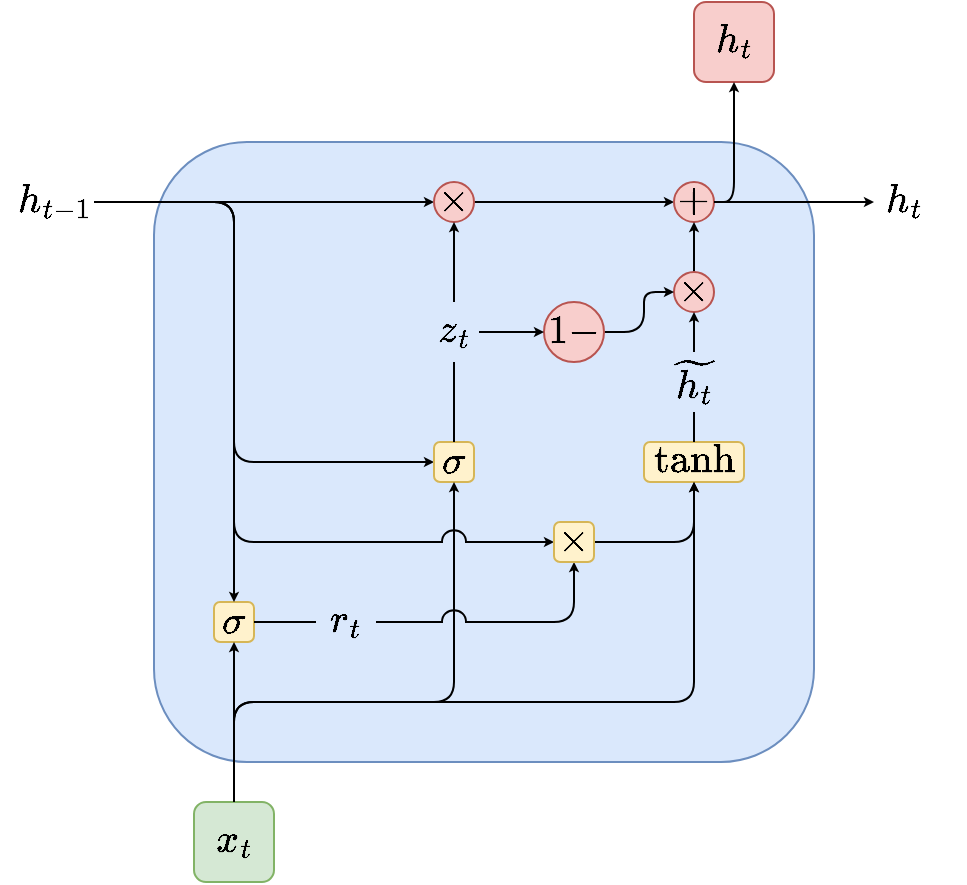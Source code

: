 <mxfile>
    <diagram id="NlMqrlt0H7gpSdNyKNgv" name="Page-1">
        <mxGraphModel dx="418" dy="633" grid="1" gridSize="10" guides="1" tooltips="1" connect="1" arrows="1" fold="1" page="1" pageScale="1" pageWidth="850" pageHeight="1100" math="1" shadow="0">
            <root>
                <mxCell id="0"/>
                <mxCell id="1" parent="0"/>
                <mxCell id="H3HsotdIxhZwdMS4Lfef-60" value="" style="rounded=1;whiteSpace=wrap;html=1;labelBackgroundColor=none;fontSize=17;fillColor=#dae8fc;strokeColor=#6c8ebf;" parent="1" vertex="1">
                    <mxGeometry x="270" y="190" width="330" height="310" as="geometry"/>
                </mxCell>
                <mxCell id="3" value="" style="edgeStyle=orthogonalEdgeStyle;rounded=1;orthogonalLoop=1;jettySize=auto;html=1;exitX=1;exitY=0.5;exitDx=0;exitDy=0;endSize=2;startSize=2;entryX=0;entryY=0.5;entryDx=0;entryDy=0;" edge="1" parent="1" source="H3HsotdIxhZwdMS4Lfef-6" target="H3HsotdIxhZwdMS4Lfef-46">
                    <mxGeometry relative="1" as="geometry">
                        <Array as="points">
                            <mxPoint x="310" y="220"/>
                            <mxPoint x="310" y="350"/>
                        </Array>
                    </mxGeometry>
                </mxCell>
                <mxCell id="6" value="" style="edgeStyle=orthogonalEdgeStyle;rounded=1;orthogonalLoop=1;jettySize=auto;html=1;startSize=2;endSize=2;entryX=0;entryY=0.5;entryDx=0;entryDy=0;" edge="1" parent="1" source="H3HsotdIxhZwdMS4Lfef-6" target="H3HsotdIxhZwdMS4Lfef-21">
                    <mxGeometry relative="1" as="geometry"/>
                </mxCell>
                <mxCell id="H3HsotdIxhZwdMS4Lfef-6" value="$$h_{t-1}$$" style="text;html=1;strokeColor=none;fillColor=none;align=center;verticalAlign=middle;whiteSpace=wrap;rounded=0;labelBackgroundColor=none;fontSize=17;" parent="1" vertex="1">
                    <mxGeometry x="200" y="210" width="40" height="20" as="geometry"/>
                </mxCell>
                <mxCell id="H3HsotdIxhZwdMS4Lfef-12" value="&lt;span&gt;$$\tanh$$&lt;/span&gt;" style="rounded=1;whiteSpace=wrap;html=1;labelBackgroundColor=none;fontSize=17;fillColor=#fff2cc;strokeColor=#d6b656;" parent="1" vertex="1">
                    <mxGeometry x="515" y="340" width="50" height="20" as="geometry"/>
                </mxCell>
                <mxCell id="23" value="" style="edgeStyle=orthogonalEdgeStyle;rounded=1;orthogonalLoop=1;jettySize=auto;html=1;startSize=2;endSize=2;entryX=0.5;entryY=1;entryDx=0;entryDy=0;jumpStyle=arc;exitX=1;exitY=0.5;exitDx=0;exitDy=0;" edge="1" parent="1" source="32" target="H3HsotdIxhZwdMS4Lfef-12">
                    <mxGeometry relative="1" as="geometry">
                        <mxPoint x="485.0" y="390.034" as="sourcePoint"/>
                    </mxGeometry>
                </mxCell>
                <mxCell id="H3HsotdIxhZwdMS4Lfef-27" value="" style="edgeStyle=elbowEdgeStyle;rounded=0;orthogonalLoop=1;jettySize=auto;elbow=vertical;html=1;fontSize=17;startArrow=none;startFill=0;startSize=2;endSize=2;" parent="1" source="H3HsotdIxhZwdMS4Lfef-21" target="H3HsotdIxhZwdMS4Lfef-25" edge="1">
                    <mxGeometry relative="1" as="geometry"/>
                </mxCell>
                <mxCell id="H3HsotdIxhZwdMS4Lfef-21" value="$$\times$$" style="ellipse;whiteSpace=wrap;html=1;aspect=fixed;labelBackgroundColor=none;fontSize=17;fillColor=#f8cecc;strokeColor=#b85450;" parent="1" vertex="1">
                    <mxGeometry x="410" y="210" width="20" height="20" as="geometry"/>
                </mxCell>
                <mxCell id="H3HsotdIxhZwdMS4Lfef-25" value="$$+$$" style="ellipse;whiteSpace=wrap;html=1;aspect=fixed;labelBackgroundColor=none;fontSize=17;fillColor=#f8cecc;strokeColor=#b85450;" parent="1" vertex="1">
                    <mxGeometry x="530" y="210" width="20" height="20" as="geometry"/>
                </mxCell>
                <mxCell id="11" value="" style="edgeStyle=orthogonalEdgeStyle;rounded=1;orthogonalLoop=1;jettySize=auto;html=1;startSize=2;endSize=2;entryX=0.5;entryY=1;entryDx=0;entryDy=0;" edge="1" parent="1" source="H3HsotdIxhZwdMS4Lfef-31" target="H3HsotdIxhZwdMS4Lfef-25">
                    <mxGeometry relative="1" as="geometry"/>
                </mxCell>
                <mxCell id="H3HsotdIxhZwdMS4Lfef-31" value="$$\times$$" style="ellipse;whiteSpace=wrap;html=1;aspect=fixed;labelBackgroundColor=none;fontSize=17;fillColor=#f8cecc;strokeColor=#b85450;" parent="1" vertex="1">
                    <mxGeometry x="530" y="255" width="20" height="20" as="geometry"/>
                </mxCell>
                <mxCell id="H3HsotdIxhZwdMS4Lfef-36" value="$$h_t$$" style="text;html=1;strokeColor=none;fillColor=none;align=center;verticalAlign=middle;whiteSpace=wrap;rounded=0;labelBackgroundColor=none;fontSize=17;" parent="1" vertex="1">
                    <mxGeometry x="630" y="210" width="30" height="20" as="geometry"/>
                </mxCell>
                <mxCell id="H3HsotdIxhZwdMS4Lfef-40" value="" style="endArrow=classic;html=1;fontSize=17;startSize=2;endSize=2;exitX=1;exitY=0.5;exitDx=0;exitDy=0;shadow=0;sketch=0;targetPerimeterSpacing=0;jumpStyle=none;entryX=0;entryY=0.5;entryDx=0;entryDy=0;" parent="1" source="H3HsotdIxhZwdMS4Lfef-25" target="H3HsotdIxhZwdMS4Lfef-36" edge="1">
                    <mxGeometry width="50" height="50" relative="1" as="geometry">
                        <mxPoint x="600" y="340" as="sourcePoint"/>
                        <mxPoint x="640" y="220" as="targetPoint"/>
                    </mxGeometry>
                </mxCell>
                <mxCell id="H3HsotdIxhZwdMS4Lfef-43" value="&lt;span&gt;$$\sigma$$&lt;/span&gt;" style="rounded=1;whiteSpace=wrap;html=1;labelBackgroundColor=none;fontSize=17;fillColor=#fff2cc;strokeColor=#d6b656;" parent="1" vertex="1">
                    <mxGeometry x="300" y="420" width="20" height="20" as="geometry"/>
                </mxCell>
                <mxCell id="H3HsotdIxhZwdMS4Lfef-46" value="&lt;span&gt;$$\sigma$$&lt;/span&gt;" style="rounded=1;whiteSpace=wrap;html=1;labelBackgroundColor=none;fontSize=17;fillColor=#fff2cc;strokeColor=#d6b656;" parent="1" vertex="1">
                    <mxGeometry x="410" y="340" width="20" height="20" as="geometry"/>
                </mxCell>
                <mxCell id="4" value="" style="edgeStyle=orthogonalEdgeStyle;rounded=1;orthogonalLoop=1;jettySize=auto;html=1;endSize=2;startSize=2;exitX=0.5;exitY=0;exitDx=0;exitDy=0;jumpStyle=arc;jumpSize=12;" edge="1" parent="1" source="H3HsotdIxhZwdMS4Lfef-61" target="H3HsotdIxhZwdMS4Lfef-46">
                    <mxGeometry relative="1" as="geometry">
                        <Array as="points">
                            <mxPoint x="310" y="470"/>
                            <mxPoint x="420" y="470"/>
                        </Array>
                    </mxGeometry>
                </mxCell>
                <mxCell id="H3HsotdIxhZwdMS4Lfef-61" value="&lt;span&gt;$$x_t$$&lt;/span&gt;" style="rounded=1;whiteSpace=wrap;html=1;labelBackgroundColor=none;fontSize=17;fillColor=#d5e8d4;strokeColor=#82b366;" parent="1" vertex="1">
                    <mxGeometry x="290" y="520" width="40" height="40" as="geometry"/>
                </mxCell>
                <mxCell id="H3HsotdIxhZwdMS4Lfef-62" value="$$h_t$$" style="rounded=1;whiteSpace=wrap;html=1;labelBackgroundColor=none;fontSize=17;fillColor=#f8cecc;strokeColor=#b85450;" parent="1" vertex="1">
                    <mxGeometry x="540" y="120" width="40" height="40" as="geometry"/>
                </mxCell>
                <mxCell id="9" value="" style="edgeStyle=orthogonalEdgeStyle;rounded=1;orthogonalLoop=1;jettySize=auto;html=1;startSize=2;endSize=2;" edge="1" parent="1" source="7" target="H3HsotdIxhZwdMS4Lfef-31">
                    <mxGeometry relative="1" as="geometry"/>
                </mxCell>
                <mxCell id="7" value="$$1-$$" style="ellipse;whiteSpace=wrap;html=1;aspect=fixed;labelBackgroundColor=none;fontSize=17;fillColor=#f8cecc;strokeColor=#b85450;" vertex="1" parent="1">
                    <mxGeometry x="465" y="270" width="30" height="30" as="geometry"/>
                </mxCell>
                <mxCell id="16" value="" style="edgeStyle=orthogonalEdgeStyle;rounded=1;orthogonalLoop=1;jettySize=auto;html=1;startSize=2;endSize=2;" edge="1" parent="1" source="H3HsotdIxhZwdMS4Lfef-53" target="7">
                    <mxGeometry relative="1" as="geometry"/>
                </mxCell>
                <mxCell id="H3HsotdIxhZwdMS4Lfef-53" value="$$z_t$$" style="text;html=1;strokeColor=none;fillColor=none;align=center;verticalAlign=middle;whiteSpace=wrap;rounded=0;labelBackgroundColor=none;fontSize=17;" parent="1" vertex="1">
                    <mxGeometry x="407.5" y="270" width="25" height="30" as="geometry"/>
                </mxCell>
                <mxCell id="17" value="" style="endArrow=classic;html=1;startSize=2;endSize=2;entryX=0.5;entryY=1;entryDx=0;entryDy=0;" edge="1" parent="1" source="H3HsotdIxhZwdMS4Lfef-53" target="H3HsotdIxhZwdMS4Lfef-21">
                    <mxGeometry width="50" height="50" relative="1" as="geometry">
                        <mxPoint x="440" y="400" as="sourcePoint"/>
                        <mxPoint x="490" y="350" as="targetPoint"/>
                    </mxGeometry>
                </mxCell>
                <mxCell id="18" value="" style="endArrow=none;html=1;startSize=2;endSize=2;entryX=0.5;entryY=1;entryDx=0;entryDy=0;exitX=0.5;exitY=0;exitDx=0;exitDy=0;" edge="1" parent="1" source="H3HsotdIxhZwdMS4Lfef-46" target="H3HsotdIxhZwdMS4Lfef-53">
                    <mxGeometry width="50" height="50" relative="1" as="geometry">
                        <mxPoint x="440" y="400" as="sourcePoint"/>
                        <mxPoint x="490" y="350" as="targetPoint"/>
                    </mxGeometry>
                </mxCell>
                <mxCell id="H3HsotdIxhZwdMS4Lfef-55" value="$$\widetilde{h_t}$$" style="text;html=1;strokeColor=none;fillColor=none;align=center;verticalAlign=middle;whiteSpace=wrap;rounded=0;labelBackgroundColor=none;fontSize=17;" parent="1" vertex="1">
                    <mxGeometry x="525" y="295" width="30" height="30" as="geometry"/>
                </mxCell>
                <mxCell id="21" value="" style="endArrow=classic;html=1;startSize=2;endSize=2;entryX=0.5;entryY=1;entryDx=0;entryDy=0;exitX=0.5;exitY=0;exitDx=0;exitDy=0;" edge="1" parent="1" source="H3HsotdIxhZwdMS4Lfef-55" target="H3HsotdIxhZwdMS4Lfef-31">
                    <mxGeometry width="50" height="50" relative="1" as="geometry">
                        <mxPoint x="560" y="400" as="sourcePoint"/>
                        <mxPoint x="610" y="350" as="targetPoint"/>
                    </mxGeometry>
                </mxCell>
                <mxCell id="22" value="" style="endArrow=none;html=1;startSize=2;endSize=2;entryX=0.5;entryY=1;entryDx=0;entryDy=0;exitX=0.5;exitY=0;exitDx=0;exitDy=0;" edge="1" parent="1" source="H3HsotdIxhZwdMS4Lfef-12" target="H3HsotdIxhZwdMS4Lfef-55">
                    <mxGeometry width="50" height="50" relative="1" as="geometry">
                        <mxPoint x="560" y="400" as="sourcePoint"/>
                        <mxPoint x="610" y="350" as="targetPoint"/>
                    </mxGeometry>
                </mxCell>
                <mxCell id="25" value="" style="endArrow=classic;html=1;startSize=2;endSize=2;exitX=1;exitY=0.5;exitDx=0;exitDy=0;jumpStyle=arc;jumpSize=12;entryX=0;entryY=0.5;entryDx=0;entryDy=0;" edge="1" parent="1" source="H3HsotdIxhZwdMS4Lfef-6" target="32">
                    <mxGeometry width="50" height="50" relative="1" as="geometry">
                        <mxPoint x="320" y="400" as="sourcePoint"/>
                        <mxPoint x="470" y="390" as="targetPoint"/>
                        <Array as="points">
                            <mxPoint x="310" y="220"/>
                            <mxPoint x="310" y="390"/>
                        </Array>
                    </mxGeometry>
                </mxCell>
                <mxCell id="26" value="" style="endArrow=classic;html=1;startSize=2;endSize=2;exitX=1;exitY=0.5;exitDx=0;exitDy=0;entryX=0.5;entryY=0;entryDx=0;entryDy=0;" edge="1" parent="1" source="H3HsotdIxhZwdMS4Lfef-6" target="H3HsotdIxhZwdMS4Lfef-43">
                    <mxGeometry width="50" height="50" relative="1" as="geometry">
                        <mxPoint x="400" y="400" as="sourcePoint"/>
                        <mxPoint x="450" y="350" as="targetPoint"/>
                        <Array as="points">
                            <mxPoint x="310" y="220"/>
                        </Array>
                    </mxGeometry>
                </mxCell>
                <mxCell id="27" value="" style="endArrow=classic;html=1;startSize=2;endSize=2;exitX=1;exitY=0.5;exitDx=0;exitDy=0;entryX=0.5;entryY=1;entryDx=0;entryDy=0;startArrow=none;jumpStyle=arc;jumpSize=12;" edge="1" parent="1" source="H3HsotdIxhZwdMS4Lfef-51" target="32">
                    <mxGeometry width="50" height="50" relative="1" as="geometry">
                        <mxPoint x="400" y="400" as="sourcePoint"/>
                        <mxPoint x="475" y="400" as="targetPoint"/>
                        <Array as="points">
                            <mxPoint x="390" y="430"/>
                            <mxPoint x="480" y="430"/>
                        </Array>
                    </mxGeometry>
                </mxCell>
                <mxCell id="H3HsotdIxhZwdMS4Lfef-51" value="$$r_t$$" style="text;html=1;strokeColor=none;fillColor=none;align=center;verticalAlign=middle;whiteSpace=wrap;rounded=0;labelBackgroundColor=none;fontSize=17;" parent="1" vertex="1">
                    <mxGeometry x="351" y="415" width="30" height="30" as="geometry"/>
                </mxCell>
                <mxCell id="28" value="" style="endArrow=none;html=1;startSize=2;endSize=2;exitX=1;exitY=0.5;exitDx=0;exitDy=0;entryX=0;entryY=0.5;entryDx=0;entryDy=0;" edge="1" parent="1" source="H3HsotdIxhZwdMS4Lfef-43" target="H3HsotdIxhZwdMS4Lfef-51">
                    <mxGeometry width="50" height="50" relative="1" as="geometry">
                        <mxPoint x="340" y="430" as="sourcePoint"/>
                        <mxPoint x="390" y="400" as="targetPoint"/>
                        <Array as="points"/>
                    </mxGeometry>
                </mxCell>
                <mxCell id="29" value="" style="endArrow=classic;html=1;startSize=2;endSize=2;entryX=0.5;entryY=1;entryDx=0;entryDy=0;exitX=0.5;exitY=0;exitDx=0;exitDy=0;" edge="1" parent="1" source="H3HsotdIxhZwdMS4Lfef-61" target="H3HsotdIxhZwdMS4Lfef-43">
                    <mxGeometry width="50" height="50" relative="1" as="geometry">
                        <mxPoint x="390" y="400" as="sourcePoint"/>
                        <mxPoint x="440" y="350" as="targetPoint"/>
                        <Array as="points">
                            <mxPoint x="310" y="470"/>
                        </Array>
                    </mxGeometry>
                </mxCell>
                <mxCell id="30" value="" style="endArrow=classic;html=1;startSize=2;endSize=2;entryX=0.5;entryY=1;entryDx=0;entryDy=0;exitX=0.5;exitY=0;exitDx=0;exitDy=0;" edge="1" parent="1" source="H3HsotdIxhZwdMS4Lfef-61" target="H3HsotdIxhZwdMS4Lfef-12">
                    <mxGeometry width="50" height="50" relative="1" as="geometry">
                        <mxPoint x="400" y="400" as="sourcePoint"/>
                        <mxPoint x="450" y="350" as="targetPoint"/>
                        <Array as="points">
                            <mxPoint x="310" y="470"/>
                            <mxPoint x="540" y="470"/>
                        </Array>
                    </mxGeometry>
                </mxCell>
                <mxCell id="32" value="$$\times$$" style="rounded=1;whiteSpace=wrap;html=1;labelBackgroundColor=none;fontSize=17;fillColor=#fff2cc;strokeColor=#d6b656;" vertex="1" parent="1">
                    <mxGeometry x="470" y="380" width="20" height="20" as="geometry"/>
                </mxCell>
                <mxCell id="33" value="" style="endArrow=classic;html=1;startSize=2;endSize=2;entryX=0.5;entryY=1;entryDx=0;entryDy=0;exitX=1;exitY=0.5;exitDx=0;exitDy=0;" edge="1" parent="1" source="H3HsotdIxhZwdMS4Lfef-25" target="H3HsotdIxhZwdMS4Lfef-62">
                    <mxGeometry width="50" height="50" relative="1" as="geometry">
                        <mxPoint x="480" y="400" as="sourcePoint"/>
                        <mxPoint x="530" y="350" as="targetPoint"/>
                        <Array as="points">
                            <mxPoint x="560" y="220"/>
                        </Array>
                    </mxGeometry>
                </mxCell>
            </root>
        </mxGraphModel>
    </diagram>
</mxfile>